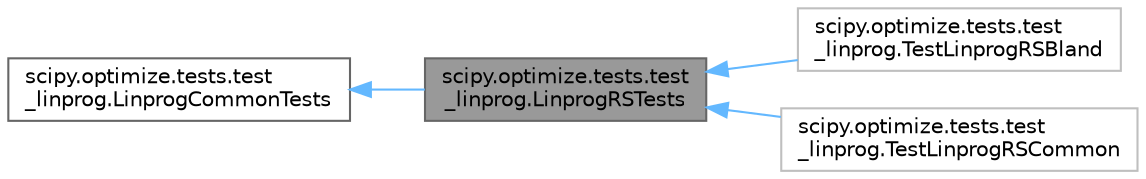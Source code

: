 digraph "scipy.optimize.tests.test_linprog.LinprogRSTests"
{
 // LATEX_PDF_SIZE
  bgcolor="transparent";
  edge [fontname=Helvetica,fontsize=10,labelfontname=Helvetica,labelfontsize=10];
  node [fontname=Helvetica,fontsize=10,shape=box,height=0.2,width=0.4];
  rankdir="LR";
  Node1 [id="Node000001",label="scipy.optimize.tests.test\l_linprog.LinprogRSTests",height=0.2,width=0.4,color="gray40", fillcolor="grey60", style="filled", fontcolor="black",tooltip=" "];
  Node2 -> Node1 [id="edge4_Node000001_Node000002",dir="back",color="steelblue1",style="solid",tooltip=" "];
  Node2 [id="Node000002",label="scipy.optimize.tests.test\l_linprog.LinprogCommonTests",height=0.2,width=0.4,color="gray40", fillcolor="white", style="filled",URL="$d8/d54/classscipy_1_1optimize_1_1tests_1_1test__linprog_1_1LinprogCommonTests.html",tooltip="Common Tests #."];
  Node1 -> Node3 [id="edge5_Node000001_Node000003",dir="back",color="steelblue1",style="solid",tooltip=" "];
  Node3 [id="Node000003",label="scipy.optimize.tests.test\l_linprog.TestLinprogRSBland",height=0.2,width=0.4,color="grey75", fillcolor="white", style="filled",URL="$db/d7f/classscipy_1_1optimize_1_1tests_1_1test__linprog_1_1TestLinprogRSBland.html",tooltip=" "];
  Node1 -> Node4 [id="edge6_Node000001_Node000004",dir="back",color="steelblue1",style="solid",tooltip=" "];
  Node4 [id="Node000004",label="scipy.optimize.tests.test\l_linprog.TestLinprogRSCommon",height=0.2,width=0.4,color="grey75", fillcolor="white", style="filled",URL="$dd/d70/classscipy_1_1optimize_1_1tests_1_1test__linprog_1_1TestLinprogRSCommon.html",tooltip=" "];
}
